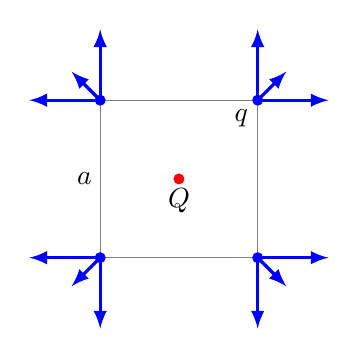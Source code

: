  \begin{tikzpicture}
  
  \draw[gray] (0,0) rectangle (2,2);
  
  \draw (-0.2,1) node {$a$};
  
  \fill[red] (1,1) circle (0.07);
  \draw (1,1) node[below] {$Q$};
  
  \draw[blue,very thick,->,>=latex] (2,0)++(0,0) -- +( 0.9  , 0    );
  \draw[blue,very thick,->,>=latex] (2,0)++(0,0) -- +( 0    ,-0.9    );
  \draw[blue,very thick,->,>=latex] (2,0)++(0,0) -- +( 0.364,-0.364);
  
  \draw[blue,very thick,->,>=latex] (0,2)++(0,0) -- +(-0.9  , 0    );
  \draw[blue,very thick,->,>=latex] (0,2)++(0,0) -- +( 0    , 0.9    );
  \draw[blue,very thick,->,>=latex] (0,2)++(0,0) -- +(-0.364, 0.364);
  
  \draw[blue,very thick,->,>=latex] (2,2)++(0,0) -- +( 0.9  , 0    );
  \draw[blue,very thick,->,>=latex] (2,2)++(0,0) -- +( 0    , 0.9    );
  \draw[blue,very thick,->,>=latex] (2,2)++(0,0) -- +( 0.364, 0.364);
  
  \draw[blue,very thick,->,>=latex] (0,0)++(0,0) -- +(-0.9  , 0    );
  \draw[blue,very thick,->,>=latex] (0,0)++(0,0) -- +( 0    ,-0.9    );
  \draw[blue,very thick,->,>=latex] (0,0)++(0,0) -- +(-0.364,-0.364);
  
  \fill[blue] (0,0) circle (0.07);
  \fill[blue] (2,0) circle (0.07);
  \fill[blue] (0,2) circle (0.07);
  \fill[blue] (2,2) circle (0.07) node[below left] {\color{black} $q$};
 \end{tikzpicture}
 
